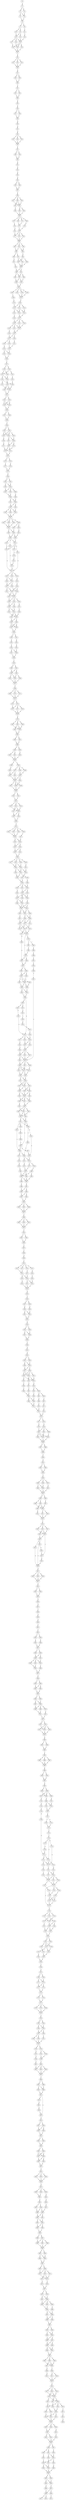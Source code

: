 strict digraph  {
	S0 -> S1 [ label = A ];
	S1 -> S2 [ label = G ];
	S1 -> S3 [ label = A ];
	S2 -> S4 [ label = C ];
	S2 -> S5 [ label = T ];
	S3 -> S5 [ label = T ];
	S4 -> S6 [ label = C ];
	S5 -> S6 [ label = C ];
	S6 -> S7 [ label = T ];
	S6 -> S8 [ label = C ];
	S7 -> S9 [ label = G ];
	S7 -> S10 [ label = A ];
	S8 -> S11 [ label = C ];
	S9 -> S12 [ label = A ];
	S9 -> S13 [ label = G ];
	S10 -> S12 [ label = A ];
	S11 -> S14 [ label = C ];
	S12 -> S15 [ label = A ];
	S12 -> S16 [ label = G ];
	S12 -> S17 [ label = C ];
	S13 -> S15 [ label = A ];
	S14 -> S15 [ label = A ];
	S15 -> S18 [ label = C ];
	S15 -> S19 [ label = A ];
	S15 -> S20 [ label = T ];
	S16 -> S18 [ label = C ];
	S17 -> S20 [ label = T ];
	S18 -> S21 [ label = G ];
	S19 -> S21 [ label = G ];
	S20 -> S21 [ label = G ];
	S21 -> S22 [ label = G ];
	S22 -> S23 [ label = T ];
	S22 -> S24 [ label = C ];
	S22 -> S25 [ label = A ];
	S23 -> S26 [ label = G ];
	S24 -> S26 [ label = G ];
	S25 -> S26 [ label = G ];
	S26 -> S27 [ label = A ];
	S27 -> S28 [ label = A ];
	S27 -> S29 [ label = G ];
	S28 -> S30 [ label = T ];
	S29 -> S30 [ label = T ];
	S30 -> S31 [ label = T ];
	S31 -> S32 [ label = C ];
	S31 -> S33 [ label = T ];
	S32 -> S34 [ label = T ];
	S33 -> S34 [ label = T ];
	S34 -> S35 [ label = G ];
	S35 -> S36 [ label = G ];
	S36 -> S37 [ label = C ];
	S36 -> S38 [ label = T ];
	S37 -> S39 [ label = T ];
	S38 -> S39 [ label = T ];
	S39 -> S40 [ label = G ];
	S40 -> S41 [ label = G ];
	S41 -> S42 [ label = G ];
	S42 -> S43 [ label = T ];
	S42 -> S44 [ label = C ];
	S42 -> S45 [ label = A ];
	S43 -> S46 [ label = C ];
	S44 -> S46 [ label = C ];
	S45 -> S46 [ label = C ];
	S46 -> S47 [ label = T ];
	S47 -> S48 [ label = G ];
	S47 -> S49 [ label = A ];
	S48 -> S50 [ label = G ];
	S49 -> S50 [ label = G ];
	S50 -> S51 [ label = A ];
	S51 -> S52 [ label = G ];
	S52 -> S53 [ label = A ];
	S53 -> S54 [ label = A ];
	S54 -> S55 [ label = G ];
	S54 -> S56 [ label = A ];
	S55 -> S57 [ label = A ];
	S56 -> S57 [ label = A ];
	S57 -> S58 [ label = T ];
	S58 -> S59 [ label = C ];
	S58 -> S60 [ label = G ];
	S58 -> S61 [ label = T ];
	S59 -> S62 [ label = C ];
	S60 -> S63 [ label = G ];
	S60 -> S62 [ label = C ];
	S61 -> S62 [ label = C ];
	S62 -> S64 [ label = A ];
	S62 -> S65 [ label = G ];
	S63 -> S66 [ label = T ];
	S64 -> S67 [ label = C ];
	S65 -> S67 [ label = C ];
	S66 -> S67 [ label = C ];
	S67 -> S68 [ label = T ];
	S67 -> S69 [ label = A ];
	S67 -> S70 [ label = C ];
	S67 -> S71 [ label = G ];
	S68 -> S72 [ label = C ];
	S69 -> S73 [ label = G ];
	S70 -> S74 [ label = T ];
	S71 -> S72 [ label = C ];
	S72 -> S75 [ label = C ];
	S73 -> S75 [ label = C ];
	S74 -> S76 [ label = G ];
	S75 -> S77 [ label = A ];
	S75 -> S78 [ label = G ];
	S75 -> S79 [ label = T ];
	S76 -> S77 [ label = A ];
	S77 -> S80 [ label = T ];
	S78 -> S80 [ label = T ];
	S79 -> S80 [ label = T ];
	S80 -> S81 [ label = C ];
	S80 -> S82 [ label = T ];
	S80 -> S83 [ label = G ];
	S81 -> S84 [ label = A ];
	S81 -> S85 [ label = T ];
	S82 -> S84 [ label = A ];
	S83 -> S85 [ label = T ];
	S84 -> S86 [ label = G ];
	S85 -> S87 [ label = C ];
	S85 -> S88 [ label = T ];
	S86 -> S89 [ label = T ];
	S86 -> S90 [ label = C ];
	S87 -> S90 [ label = C ];
	S87 -> S91 [ label = A ];
	S88 -> S92 [ label = G ];
	S89 -> S93 [ label = A ];
	S90 -> S93 [ label = A ];
	S91 -> S93 [ label = A ];
	S92 -> S94 [ label = G ];
	S93 -> S95 [ label = A ];
	S93 -> S96 [ label = G ];
	S94 -> S96 [ label = G ];
	S95 -> S97 [ label = A ];
	S95 -> S98 [ label = G ];
	S96 -> S97 [ label = A ];
	S96 -> S99 [ label = C ];
	S97 -> S100 [ label = G ];
	S97 -> S101 [ label = C ];
	S98 -> S101 [ label = C ];
	S99 -> S100 [ label = G ];
	S100 -> S102 [ label = A ];
	S101 -> S102 [ label = A ];
	S102 -> S103 [ label = T ];
	S102 -> S104 [ label = A ];
	S102 -> S105 [ label = G ];
	S102 -> S106 [ label = C ];
	S103 -> S107 [ label = G ];
	S104 -> S107 [ label = G ];
	S105 -> S107 [ label = G ];
	S106 -> S108 [ label = C ];
	S107 -> S109 [ label = G ];
	S108 -> S110 [ label = A ];
	S109 -> S111 [ label = C ];
	S109 -> S112 [ label = T ];
	S109 -> S113 [ label = A ];
	S110 -> S112 [ label = T ];
	S111 -> S114 [ label = G ];
	S111 -> S115 [ label = A ];
	S112 -> S116 [ label = C ];
	S112 -> S114 [ label = G ];
	S113 -> S115 [ label = A ];
	S114 -> S117 [ label = G ];
	S115 -> S117 [ label = G ];
	S116 -> S118 [ label = C ];
	S117 -> S119 [ label = C ];
	S117 -> S120 [ label = A ];
	S117 -> S121 [ label = T ];
	S118 -> S119 [ label = C ];
	S119 -> S122 [ label = C ];
	S119 -> S123 [ label = T ];
	S119 -> S124 [ label = A ];
	S120 -> S123 [ label = T ];
	S121 -> S123 [ label = T ];
	S122 -> S125 [ label = A ];
	S123 -> S125 [ label = A ];
	S124 -> S126 [ label = G ];
	S125 -> S127 [ label = C ];
	S125 -> S128 [ label = T ];
	S126 -> S127 [ label = C ];
	S127 -> S129 [ label = A ];
	S127 -> S130 [ label = C ];
	S128 -> S131 [ label = G ];
	S129 -> S132 [ label = T ];
	S130 -> S133 [ label = A ];
	S131 -> S132 [ label = T ];
	S132 -> S134 [ label = C ];
	S133 -> S135 [ label = G ];
	S133 -> S134 [ label = C ];
	S134 -> S136 [ label = C ];
	S135 -> S136 [ label = C ];
	S136 -> S137 [ label = T ];
	S137 -> S138 [ label = C ];
	S137 -> S139 [ label = G ];
	S138 -> S140 [ label = A ];
	S138 -> S141 [ label = C ];
	S139 -> S141 [ label = C ];
	S139 -> S142 [ label = G ];
	S140 -> S143 [ label = A ];
	S141 -> S144 [ label = G ];
	S141 -> S143 [ label = A ];
	S142 -> S145 [ label = C ];
	S143 -> S146 [ label = C ];
	S144 -> S147 [ label = G ];
	S144 -> S148 [ label = T ];
	S145 -> S148 [ label = T ];
	S146 -> S149 [ label = A ];
	S146 -> S150 [ label = G ];
	S147 -> S150 [ label = G ];
	S148 -> S150 [ label = G ];
	S149 -> S151 [ label = T ];
	S150 -> S151 [ label = T ];
	S151 -> S152 [ label = C ];
	S151 -> S153 [ label = G ];
	S152 -> S154 [ label = C ];
	S152 -> S155 [ label = G ];
	S153 -> S155 [ label = G ];
	S153 -> S154 [ label = C ];
	S154 -> S156 [ label = A ];
	S155 -> S156 [ label = A ];
	S156 -> S157 [ label = G ];
	S156 -> S158 [ label = T ];
	S157 -> S159 [ label = C ];
	S158 -> S159 [ label = C ];
	S159 -> S160 [ label = T ];
	S160 -> S161 [ label = C ];
	S160 -> S162 [ label = G ];
	S161 -> S163 [ label = T ];
	S161 -> S164 [ label = A ];
	S161 -> S165 [ label = C ];
	S162 -> S165 [ label = C ];
	S162 -> S164 [ label = A ];
	S163 -> S166 [ label = C ];
	S164 -> S167 [ label = G ];
	S164 -> S166 [ label = C ];
	S165 -> S168 [ label = A ];
	S166 -> S169 [ label = C ];
	S166 -> S170 [ label = A ];
	S167 -> S169 [ label = C ];
	S168 -> S171 [ label = G ];
	S169 -> S172 [ label = G ];
	S169 -> S173 [ label = A ];
	S170 -> S172 [ label = G ];
	S171 -> S172 [ label = G ];
	S172 -> S174 [ label = A ];
	S173 -> S174 [ label = A ];
	S174 -> S175 [ label = C ];
	S174 -> S176 [ label = T ];
	S175 -> S177 [ label = T ];
	S176 -> S178 [ label = G ];
	S177 -> S179 [ label = G ];
	S178 -> S179 [ label = G ];
	S179 -> S180 [ label = G ];
	S180 -> S181 [ label = A ];
	S180 -> S182 [ label = G ];
	S181 -> S183 [ label = A ];
	S182 -> S184 [ label = C ];
	S182 -> S183 [ label = A ];
	S183 -> S185 [ label = C ];
	S183 -> S186 [ label = G ];
	S183 -> S187 [ label = A ];
	S184 -> S187 [ label = A ];
	S185 -> S188 [ label = G ];
	S186 -> S189 [ label = A ];
	S187 -> S188 [ label = G ];
	S188 -> S190 [ label = G ];
	S188 -> S191 [ label = A ];
	S189 -> S190 [ label = G ];
	S190 -> S192 [ label = C ];
	S190 -> S193 [ label = A ];
	S191 -> S192 [ label = C ];
	S192 -> S194 [ label = G ];
	S192 -> S195 [ label = C ];
	S192 -> S196 [ label = A ];
	S193 -> S195 [ label = C ];
	S194 -> S197 [ label = A ];
	S195 -> S197 [ label = A ];
	S196 -> S197 [ label = A ];
	S197 -> S198 [ label = C ];
	S197 -> S199 [ label = G ];
	S197 -> S200 [ label = T ];
	S197 -> S201 [ label = A ];
	S198 -> S202 [ label = G ];
	S199 -> S203 [ label = C ];
	S199 -> S204 [ label = T ];
	S200 -> S202 [ label = G ];
	S201 -> S202 [ label = G ];
	S202 -> S205 [ label = T ];
	S202 -> S206 [ label = C ];
	S203 -> S207 [ label = A ];
	S204 -> S206 [ label = C ];
	S205 -> S208 [ label = C ];
	S206 -> S208 [ label = C ];
	S206 -> S209 [ label = G ];
	S207 -> S209 [ label = G ];
	S208 -> S210 [ label = G ];
	S208 -> S211 [ label = C ];
	S208 -> S212 [ label = A ];
	S209 -> S211 [ label = C ];
	S210 -> S213 [ label = C ];
	S211 -> S214 [ label = T ];
	S211 -> S215 [ label = G ];
	S211 -> S216 [ label = A ];
	S212 -> S216 [ label = A ];
	S213 -> S217 [ label = G ];
	S214 -> S218 [ label = C ];
	S215 -> S217 [ label = G ];
	S216 -> S217 [ label = G ];
	S217 -> S219 [ label = A ];
	S217 -> S220 [ label = G ];
	S217 -> S221 [ label = T ];
	S218 -> S222 [ label = C ];
	S219 -> S223 [ label = G ];
	S220 -> S224 [ label = T ];
	S221 -> S224 [ label = T ];
	S221 -> S225 [ label = C ];
	S222 -> S213 [ label = C ];
	S223 -> S226 [ label = C ];
	S224 -> S227 [ label = G ];
	S224 -> S228 [ label = T ];
	S225 -> S227 [ label = G ];
	S226 -> S229 [ label = G ];
	S226 -> S230 [ label = A ];
	S227 -> S229 [ label = G ];
	S227 -> S231 [ label = T ];
	S228 -> S230 [ label = A ];
	S229 -> S232 [ label = T ];
	S229 -> S233 [ label = C ];
	S230 -> S232 [ label = T ];
	S231 -> S232 [ label = T ];
	S232 -> S234 [ label = G ];
	S232 -> S235 [ label = T ];
	S232 -> S236 [ label = C ];
	S233 -> S236 [ label = C ];
	S234 -> S237 [ label = A ];
	S235 -> S238 [ label = G ];
	S235 -> S239 [ label = C ];
	S236 -> S239 [ label = C ];
	S237 -> S240 [ label = C ];
	S238 -> S241 [ label = A ];
	S239 -> S242 [ label = G ];
	S239 -> S241 [ label = A ];
	S240 -> S243 [ label = G ];
	S241 -> S244 [ label = A ];
	S241 -> S243 [ label = G ];
	S242 -> S243 [ label = G ];
	S243 -> S245 [ label = C ];
	S243 -> S246 [ label = T ];
	S244 -> S245 [ label = C ];
	S245 -> S247 [ label = T ];
	S245 -> S248 [ label = A ];
	S246 -> S248 [ label = A ];
	S246 -> S247 [ label = T ];
	S247 -> S249 [ label = C ];
	S248 -> S249 [ label = C ];
	S249 -> S250 [ label = C ];
	S249 -> S251 [ label = G ];
	S250 -> S252 [ label = C ];
	S251 -> S253 [ label = G ];
	S252 -> S254 [ label = C ];
	S253 -> S255 [ label = G ];
	S254 -> S256 [ label = T ];
	S254 -> S257 [ label = A ];
	S255 -> S256 [ label = T ];
	S256 -> S258 [ label = T ];
	S257 -> S258 [ label = T ];
	S258 -> S259 [ label = C ];
	S259 -> S260 [ label = A ];
	S259 -> S261 [ label = C ];
	S260 -> S262 [ label = G ];
	S261 -> S263 [ label = A ];
	S261 -> S262 [ label = G ];
	S262 -> S264 [ label = C ];
	S262 -> S265 [ label = T ];
	S263 -> S264 [ label = C ];
	S263 -> S266 [ label = A ];
	S264 -> S267 [ label = C ];
	S265 -> S267 [ label = C ];
	S266 -> S267 [ label = C ];
	S267 -> S268 [ label = T ];
	S268 -> S269 [ label = G ];
	S268 -> S270 [ label = T ];
	S268 -> S271 [ label = A ];
	S269 -> S272 [ label = G ];
	S270 -> S272 [ label = G ];
	S271 -> S272 [ label = G ];
	S272 -> S273 [ label = G ];
	S272 -> S274 [ label = A ];
	S273 -> S275 [ label = C ];
	S273 -> S276 [ label = G ];
	S273 -> S277 [ label = T ];
	S274 -> S275 [ label = C ];
	S275 -> S278 [ label = G ];
	S276 -> S278 [ label = G ];
	S277 -> S278 [ label = G ];
	S278 -> S279 [ label = G ];
	S279 -> S280 [ label = A ];
	S279 -> S281 [ label = G ];
	S279 -> S282 [ label = T ];
	S280 -> S283 [ label = G ];
	S281 -> S283 [ label = G ];
	S281 -> S284 [ label = C ];
	S282 -> S283 [ label = G ];
	S283 -> S285 [ label = A ];
	S284 -> S285 [ label = A ];
	S285 -> S286 [ label = G ];
	S285 -> S287 [ label = A ];
	S286 -> S288 [ label = G ];
	S287 -> S288 [ label = G ];
	S288 -> S289 [ label = A ];
	S288 -> S290 [ label = G ];
	S289 -> S291 [ label = A ];
	S289 -> S292 [ label = C ];
	S290 -> S293 [ label = G ];
	S291 -> S294 [ label = A ];
	S292 -> S294 [ label = A ];
	S293 -> S294 [ label = A ];
	S294 -> S295 [ label = C ];
	S294 -> S296 [ label = A ];
	S295 -> S297 [ label = C ];
	S295 -> S298 [ label = T ];
	S295 -> S299 [ label = A ];
	S296 -> S300 [ label = G ];
	S297 -> S301 [ label = C ];
	S297 -> S302 [ label = A ];
	S298 -> S303 [ label = G ];
	S299 -> S303 [ label = G ];
	S300 -> S302 [ label = A ];
	S301 -> S304 [ label = A ];
	S302 -> S304 [ label = A ];
	S303 -> S304 [ label = A ];
	S303 -> S305 [ label = C ];
	S304 -> S306 [ label = G ];
	S304 -> S307 [ label = T ];
	S304 -> S308 [ label = C ];
	S305 -> S308 [ label = C ];
	S306 -> S309 [ label = T ];
	S307 -> S309 [ label = T ];
	S308 -> S309 [ label = T ];
	S309 -> S310 [ label = T ];
	S309 -> S311 [ label = A ];
	S310 -> S312 [ label = C ];
	S311 -> S312 [ label = C ];
	S312 -> S313 [ label = T ];
	S312 -> S314 [ label = G ];
	S312 -> S315 [ label = A ];
	S313 -> S316 [ label = C ];
	S314 -> S316 [ label = C ];
	S315 -> S316 [ label = C ];
	S315 -> S317 [ label = G ];
	S316 -> S318 [ label = G ];
	S316 -> S319 [ label = C ];
	S317 -> S319 [ label = C ];
	S318 -> S320 [ label = C ];
	S319 -> S320 [ label = C ];
	S320 -> S321 [ label = T ];
	S321 -> S322 [ label = T ];
	S321 -> S323 [ label = C ];
	S321 -> S324 [ label = A ];
	S321 -> S325 [ label = G ];
	S322 -> S326 [ label = C ];
	S323 -> S326 [ label = C ];
	S324 -> S327 [ label = T ];
	S325 -> S326 [ label = C ];
	S326 -> S328 [ label = A ];
	S326 -> S329 [ label = G ];
	S327 -> S328 [ label = A ];
	S328 -> S330 [ label = G ];
	S328 -> S331 [ label = C ];
	S329 -> S331 [ label = C ];
	S330 -> S332 [ label = G ];
	S330 -> S333 [ label = C ];
	S331 -> S333 [ label = C ];
	S332 -> S334 [ label = T ];
	S333 -> S334 [ label = T ];
	S334 -> S335 [ label = C ];
	S334 -> S336 [ label = G ];
	S334 -> S337 [ label = A ];
	S334 -> S338 [ label = T ];
	S335 -> S339 [ label = C ];
	S335 -> S340 [ label = A ];
	S336 -> S341 [ label = G ];
	S337 -> S340 [ label = A ];
	S338 -> S339 [ label = C ];
	S339 -> S342 [ label = G ];
	S339 -> S343 [ label = A ];
	S340 -> S342 [ label = G ];
	S340 -> S344 [ label = C ];
	S341 -> S343 [ label = A ];
	S342 -> S345 [ label = C ];
	S342 -> S346 [ label = A ];
	S343 -> S347 [ label = G ];
	S344 -> S346 [ label = A ];
	S345 -> S348 [ label = A ];
	S346 -> S349 [ label = G ];
	S347 -> S349 [ label = G ];
	S348 -> S350 [ label = A ];
	S349 -> S350 [ label = A ];
	S349 -> S351 [ label = G ];
	S349 -> S352 [ label = C ];
	S350 -> S353 [ label = G ];
	S350 -> S354 [ label = C ];
	S351 -> S354 [ label = C ];
	S352 -> S355 [ label = A ];
	S353 -> S356 [ label = G ];
	S353 -> S357 [ label = C ];
	S354 -> S356 [ label = G ];
	S354 -> S358 [ label = A ];
	S355 -> S357 [ label = C ];
	S356 -> S359 [ label = A ];
	S357 -> S360 [ label = C ];
	S357 -> S361 [ label = G ];
	S358 -> S361 [ label = G ];
	S359 -> S362 [ label = C ];
	S359 -> S363 [ label = G ];
	S360 -> S362 [ label = C ];
	S361 -> S362 [ label = C ];
	S361 -> S363 [ label = G ];
	S362 -> S364 [ label = G ];
	S362 -> S365 [ label = A ];
	S363 -> S365 [ label = A ];
	S363 -> S366 [ label = C ];
	S364 -> S367 [ label = G ];
	S365 -> S368 [ label = C ];
	S365 -> S369 [ label = T ];
	S366 -> S368 [ label = C ];
	S367 -> S370 [ label = G ];
	S368 -> S371 [ label = C ];
	S368 -> S372 [ label = A ];
	S369 -> S371 [ label = C ];
	S369 -> S370 [ label = G ];
	S370 -> S373 [ label = C ];
	S370 -> S374 [ label = G ];
	S371 -> S374 [ label = G ];
	S371 -> S375 [ label = T ];
	S372 -> S373 [ label = C ];
	S373 -> S376 [ label = C ];
	S373 -> S377 [ label = T ];
	S374 -> S376 [ label = C ];
	S375 -> S376 [ label = C ];
	S376 -> S378 [ label = C ];
	S376 -> S379 [ label = C ];
	S377 -> S380 [ label = G ];
	S378 -> S381 [ label = C ];
	S378 -> S382 [ label = T ];
	S379 -> S383 [ label = A ];
	S379 -> S384 [ label = G ];
	S380 -> S384 [ label = G ];
	S381 -> S385 [ label = T ];
	S382 -> S386 [ label = C ];
	S383 -> S387 [ label = G ];
	S384 -> S387 [ label = G ];
	S385 -> S379 [ label = C ];
	S386 -> S388 [ label = C ];
	S387 -> S389 [ label = C ];
	S387 -> S390 [ label = A ];
	S388 -> S391 [ label = C ];
	S389 -> S392 [ label = A ];
	S389 -> S393 [ label = G ];
	S390 -> S392 [ label = A ];
	S391 -> S394 [ label = C ];
	S392 -> S395 [ label = C ];
	S392 -> S396 [ label = A ];
	S392 -> S397 [ label = G ];
	S393 -> S396 [ label = A ];
	S394 -> S398 [ label = T ];
	S395 -> S399 [ label = G ];
	S396 -> S400 [ label = C ];
	S396 -> S399 [ label = G ];
	S397 -> S400 [ label = C ];
	S398 -> S401 [ label = C ];
	S399 -> S402 [ label = C ];
	S400 -> S402 [ label = C ];
	S400 -> S403 [ label = G ];
	S401 -> S404 [ label = C ];
	S402 -> S405 [ label = T ];
	S403 -> S405 [ label = T ];
	S404 -> S406 [ label = C ];
	S404 -> S407 [ label = T ];
	S404 -> S408 [ label = A ];
	S405 -> S409 [ label = G ];
	S405 -> S410 [ label = G ];
	S406 -> S411 [ label = C ];
	S406 -> S412 [ label = G ];
	S406 -> S413 [ label = A ];
	S407 -> S412 [ label = G ];
	S408 -> S411 [ label = C ];
	S409 -> S414 [ label = G ];
	S409 -> S415 [ label = G ];
	S410 -> S416 [ label = C ];
	S410 -> S417 [ label = G ];
	S410 -> S418 [ label = A ];
	S411 -> S419 [ label = T ];
	S412 -> S420 [ label = C ];
	S412 -> S419 [ label = T ];
	S413 -> S420 [ label = C ];
	S414 -> S421 [ label = A ];
	S415 -> S422 [ label = G ];
	S416 -> S423 [ label = G ];
	S417 -> S424 [ label = A ];
	S418 -> S425 [ label = C ];
	S418 -> S423 [ label = G ];
	S419 -> S426 [ label = G ];
	S420 -> S427 [ label = C ];
	S420 -> S426 [ label = G ];
	S421 -> S410 [ label = G ];
	S422 -> S428 [ label = T ];
	S423 -> S429 [ label = C ];
	S424 -> S430 [ label = A ];
	S425 -> S429 [ label = C ];
	S426 -> S431 [ label = G ];
	S426 -> S432 [ label = T ];
	S426 -> S433 [ label = A ];
	S427 -> S433 [ label = A ];
	S428 -> S434 [ label = G ];
	S429 -> S435 [ label = T ];
	S429 -> S436 [ label = A ];
	S429 -> S437 [ label = G ];
	S430 -> S436 [ label = A ];
	S431 -> S438 [ label = G ];
	S432 -> S439 [ label = T ];
	S432 -> S440 [ label = C ];
	S433 -> S440 [ label = C ];
	S433 -> S438 [ label = G ];
	S434 -> S441 [ label = C ];
	S435 -> S404 [ label = C ];
	S436 -> S442 [ label = G ];
	S436 -> S404 [ label = C ];
	S437 -> S404 [ label = C ];
	S438 -> S443 [ label = G ];
	S438 -> S444 [ label = C ];
	S439 -> S444 [ label = C ];
	S440 -> S444 [ label = C ];
	S440 -> S445 [ label = A ];
	S441 -> S446 [ label = C ];
	S442 -> S406 [ label = C ];
	S443 -> S447 [ label = G ];
	S444 -> S447 [ label = G ];
	S444 -> S448 [ label = C ];
	S444 -> S449 [ label = A ];
	S445 -> S448 [ label = C ];
	S446 -> S418 [ label = A ];
	S447 -> S450 [ label = C ];
	S448 -> S450 [ label = C ];
	S449 -> S451 [ label = G ];
	S450 -> S452 [ label = C ];
	S450 -> S453 [ label = G ];
	S450 -> S454 [ label = T ];
	S451 -> S452 [ label = C ];
	S452 -> S455 [ label = G ];
	S452 -> S456 [ label = A ];
	S453 -> S455 [ label = G ];
	S454 -> S455 [ label = G ];
	S455 -> S457 [ label = A ];
	S455 -> S458 [ label = G ];
	S456 -> S458 [ label = G ];
	S457 -> S459 [ label = C ];
	S457 -> S460 [ label = T ];
	S457 -> S461 [ label = G ];
	S458 -> S462 [ label = C ];
	S458 -> S460 [ label = T ];
	S459 -> S463 [ label = G ];
	S460 -> S464 [ label = T ];
	S460 -> S465 [ label = A ];
	S461 -> S466 [ label = C ];
	S462 -> S466 [ label = C ];
	S462 -> S467 [ label = G ];
	S463 -> S468 [ label = C ];
	S464 -> S469 [ label = C ];
	S465 -> S470 [ label = G ];
	S466 -> S471 [ label = A ];
	S466 -> S469 [ label = C ];
	S467 -> S470 [ label = G ];
	S468 -> S462 [ label = C ];
	S469 -> S472 [ label = G ];
	S469 -> S473 [ label = C ];
	S470 -> S473 [ label = C ];
	S471 -> S474 [ label = T ];
	S472 -> S475 [ label = A ];
	S473 -> S476 [ label = T ];
	S473 -> S477 [ label = C ];
	S474 -> S478 [ label = G ];
	S475 -> S479 [ label = T ];
	S476 -> S480 [ label = C ];
	S477 -> S479 [ label = T ];
	S478 -> S481 [ label = G ];
	S479 -> S482 [ label = G ];
	S479 -> S483 [ label = C ];
	S480 -> S483 [ label = C ];
	S480 -> S484 [ label = T ];
	S481 -> S483 [ label = C ];
	S482 -> S485 [ label = G ];
	S483 -> S485 [ label = G ];
	S483 -> S486 [ label = T ];
	S484 -> S485 [ label = G ];
	S485 -> S487 [ label = G ];
	S486 -> S488 [ label = C ];
	S487 -> S489 [ label = C ];
	S487 -> S490 [ label = A ];
	S488 -> S489 [ label = C ];
	S489 -> S491 [ label = C ];
	S490 -> S492 [ label = A ];
	S490 -> S491 [ label = C ];
	S491 -> S493 [ label = T ];
	S492 -> S493 [ label = T ];
	S493 -> S494 [ label = G ];
	S493 -> S495 [ label = C ];
	S493 -> S496 [ label = T ];
	S494 -> S497 [ label = C ];
	S495 -> S497 [ label = C ];
	S496 -> S497 [ label = C ];
	S497 -> S498 [ label = C ];
	S498 -> S499 [ label = C ];
	S498 -> S500 [ label = T ];
	S498 -> S501 [ label = G ];
	S499 -> S502 [ label = T ];
	S500 -> S502 [ label = T ];
	S501 -> S502 [ label = T ];
	S502 -> S503 [ label = T ];
	S503 -> S504 [ label = T ];
	S503 -> S505 [ label = C ];
	S504 -> S506 [ label = T ];
	S505 -> S506 [ label = T ];
	S506 -> S507 [ label = C ];
	S507 -> S508 [ label = C ];
	S508 -> S509 [ label = A ];
	S509 -> S510 [ label = C ];
	S510 -> S511 [ label = C ];
	S510 -> S512 [ label = G ];
	S510 -> S513 [ label = A ];
	S510 -> S514 [ label = T ];
	S511 -> S515 [ label = C ];
	S512 -> S516 [ label = G ];
	S513 -> S515 [ label = C ];
	S514 -> S517 [ label = T ];
	S515 -> S518 [ label = G ];
	S515 -> S519 [ label = A ];
	S516 -> S520 [ label = C ];
	S517 -> S518 [ label = G ];
	S518 -> S521 [ label = C ];
	S518 -> S522 [ label = G ];
	S519 -> S523 [ label = A ];
	S520 -> S522 [ label = G ];
	S521 -> S524 [ label = G ];
	S522 -> S524 [ label = G ];
	S523 -> S524 [ label = G ];
	S524 -> S525 [ label = A ];
	S525 -> S526 [ label = C ];
	S526 -> S527 [ label = C ];
	S526 -> S528 [ label = A ];
	S527 -> S529 [ label = A ];
	S528 -> S530 [ label = G ];
	S529 -> S531 [ label = G ];
	S529 -> S532 [ label = A ];
	S530 -> S532 [ label = A ];
	S531 -> S533 [ label = G ];
	S532 -> S533 [ label = G ];
	S533 -> S534 [ label = A ];
	S534 -> S535 [ label = C ];
	S534 -> S536 [ label = T ];
	S535 -> S537 [ label = A ];
	S535 -> S538 [ label = C ];
	S536 -> S538 [ label = C ];
	S537 -> S539 [ label = A ];
	S538 -> S539 [ label = A ];
	S539 -> S540 [ label = C ];
	S540 -> S541 [ label = G ];
	S541 -> S542 [ label = A ];
	S542 -> S543 [ label = C ];
	S542 -> S544 [ label = T ];
	S543 -> S545 [ label = C ];
	S543 -> S546 [ label = A ];
	S544 -> S545 [ label = C ];
	S545 -> S547 [ label = G ];
	S545 -> S548 [ label = T ];
	S546 -> S547 [ label = G ];
	S547 -> S549 [ label = G ];
	S547 -> S550 [ label = C ];
	S548 -> S549 [ label = G ];
	S548 -> S551 [ label = T ];
	S548 -> S550 [ label = C ];
	S549 -> S552 [ label = A ];
	S549 -> S553 [ label = G ];
	S550 -> S554 [ label = C ];
	S550 -> S552 [ label = A ];
	S551 -> S552 [ label = A ];
	S552 -> S555 [ label = A ];
	S553 -> S556 [ label = C ];
	S554 -> S557 [ label = G ];
	S555 -> S558 [ label = A ];
	S555 -> S559 [ label = G ];
	S556 -> S560 [ label = C ];
	S557 -> S561 [ label = T ];
	S558 -> S562 [ label = A ];
	S558 -> S563 [ label = T ];
	S559 -> S564 [ label = C ];
	S560 -> S565 [ label = G ];
	S561 -> S565 [ label = G ];
	S562 -> S566 [ label = A ];
	S563 -> S567 [ label = C ];
	S564 -> S568 [ label = T ];
	S565 -> S568 [ label = T ];
	S565 -> S569 [ label = G ];
	S566 -> S570 [ label = C ];
	S567 -> S571 [ label = A ];
	S568 -> S572 [ label = G ];
	S569 -> S572 [ label = G ];
	S570 -> S573 [ label = G ];
	S571 -> S574 [ label = A ];
	S572 -> S573 [ label = G ];
	S573 -> S575 [ label = A ];
	S574 -> S575 [ label = A ];
	S575 -> S576 [ label = C ];
	S575 -> S577 [ label = T ];
	S576 -> S578 [ label = A ];
	S577 -> S579 [ label = G ];
	S578 -> S580 [ label = C ];
	S578 -> S581 [ label = T ];
	S578 -> S582 [ label = A ];
	S579 -> S581 [ label = T ];
	S580 -> S583 [ label = C ];
	S581 -> S583 [ label = C ];
	S581 -> S584 [ label = A ];
	S581 -> S585 [ label = G ];
	S582 -> S585 [ label = G ];
	S583 -> S586 [ label = A ];
	S584 -> S586 [ label = A ];
	S585 -> S586 [ label = A ];
	S586 -> S587 [ label = G ];
	S586 -> S588 [ label = A ];
	S587 -> S589 [ label = C ];
	S588 -> S589 [ label = C ];
	S589 -> S590 [ label = T ];
	S590 -> S591 [ label = G ];
	S591 -> S592 [ label = C ];
	S591 -> S593 [ label = T ];
	S592 -> S594 [ label = G ];
	S593 -> S594 [ label = G ];
	S594 -> S595 [ label = C ];
	S595 -> S596 [ label = C ];
	S595 -> S597 [ label = G ];
	S595 -> S598 [ label = A ];
	S596 -> S599 [ label = A ];
	S596 -> S600 [ label = C ];
	S597 -> S601 [ label = G ];
	S598 -> S599 [ label = A ];
	S599 -> S602 [ label = A ];
	S600 -> S602 [ label = A ];
	S601 -> S602 [ label = A ];
	S602 -> S603 [ label = G ];
	S602 -> S604 [ label = C ];
	S603 -> S605 [ label = C ];
	S603 -> S606 [ label = A ];
	S604 -> S607 [ label = T ];
	S605 -> S608 [ label = A ];
	S605 -> S609 [ label = T ];
	S606 -> S608 [ label = A ];
	S607 -> S608 [ label = A ];
	S608 -> S610 [ label = C ];
	S608 -> S611 [ label = T ];
	S609 -> S612 [ label = G ];
	S610 -> S613 [ label = C ];
	S611 -> S613 [ label = C ];
	S612 -> S613 [ label = C ];
	S613 -> S614 [ label = T ];
	S614 -> S615 [ label = C ];
	S614 -> S616 [ label = T ];
	S614 -> S617 [ label = G ];
	S615 -> S618 [ label = T ];
	S615 -> S619 [ label = A ];
	S616 -> S618 [ label = T ];
	S617 -> S618 [ label = T ];
	S618 -> S620 [ label = C ];
	S618 -> S621 [ label = C ];
	S619 -> S620 [ label = C ];
	S620 -> S622 [ label = C ];
	S620 -> S623 [ label = T ];
	S621 -> S624 [ label = A ];
	S622 -> S625 [ label = G ];
	S622 -> S626 [ label = G ];
	S623 -> S626 [ label = G ];
	S624 -> S626 [ label = G ];
	S625 -> S621 [ label = C ];
	S626 -> S627 [ label = G ];
	S627 -> S628 [ label = T ];
	S627 -> S629 [ label = C ];
	S627 -> S630 [ label = A ];
	S628 -> S631 [ label = G ];
	S629 -> S631 [ label = G ];
	S630 -> S631 [ label = G ];
	S631 -> S632 [ label = G ];
	S632 -> S633 [ label = C ];
	S632 -> S634 [ label = T ];
	S633 -> S635 [ label = T ];
	S634 -> S635 [ label = T ];
	S635 -> S636 [ label = G ];
	S636 -> S637 [ label = G ];
	S637 -> S638 [ label = T ];
	S638 -> S639 [ label = G ];
	S639 -> S640 [ label = G ];
	S640 -> S641 [ label = T ];
	S641 -> S642 [ label = T ];
	S642 -> S643 [ label = C ];
	S642 -> S644 [ label = T ];
	S643 -> S645 [ label = A ];
	S644 -> S646 [ label = G ];
	S645 -> S647 [ label = G ];
	S646 -> S647 [ label = G ];
	S647 -> S648 [ label = C ];
	S647 -> S649 [ label = T ];
	S648 -> S650 [ label = A ];
	S649 -> S651 [ label = T ];
	S649 -> S650 [ label = A ];
	S650 -> S652 [ label = G ];
	S650 -> S653 [ label = C ];
	S650 -> S654 [ label = A ];
	S651 -> S653 [ label = C ];
	S652 -> S655 [ label = C ];
	S653 -> S656 [ label = T ];
	S654 -> S655 [ label = C ];
	S655 -> S657 [ label = T ];
	S656 -> S657 [ label = T ];
	S657 -> S658 [ label = G ];
	S658 -> S659 [ label = T ];
	S658 -> S660 [ label = C ];
	S659 -> S661 [ label = G ];
	S660 -> S661 [ label = G ];
	S660 -> S662 [ label = A ];
	S661 -> S663 [ label = G ];
	S662 -> S663 [ label = G ];
	S663 -> S664 [ label = T ];
	S663 -> S665 [ label = C ];
	S664 -> S666 [ label = C ];
	S665 -> S667 [ label = G ];
	S665 -> S666 [ label = C ];
	S666 -> S668 [ label = A ];
	S666 -> S669 [ label = C ];
	S666 -> S670 [ label = G ];
	S667 -> S668 [ label = A ];
	S668 -> S671 [ label = C ];
	S669 -> S671 [ label = C ];
	S670 -> S672 [ label = G ];
	S671 -> S673 [ label = T ];
	S672 -> S673 [ label = T ];
	S673 -> S674 [ label = C ];
	S673 -> S675 [ label = G ];
	S674 -> S676 [ label = C ];
	S674 -> S677 [ label = T ];
	S674 -> S678 [ label = G ];
	S675 -> S678 [ label = G ];
	S676 -> S679 [ label = A ];
	S677 -> S679 [ label = A ];
	S678 -> S679 [ label = A ];
	S679 -> S680 [ label = A ];
	S680 -> S681 [ label = C ];
	S680 -> S682 [ label = T ];
	S681 -> S683 [ label = C ];
	S682 -> S683 [ label = C ];
	S683 -> S684 [ label = T ];
	S684 -> S685 [ label = G ];
	S684 -> S686 [ label = C ];
	S684 -> S687 [ label = T ];
	S685 -> S688 [ label = A ];
	S686 -> S688 [ label = A ];
	S687 -> S688 [ label = A ];
	S688 -> S689 [ label = A ];
	S689 -> S690 [ label = C ];
	S689 -> S691 [ label = T ];
	S690 -> S692 [ label = G ];
	S691 -> S692 [ label = G ];
	S692 -> S693 [ label = G ];
	S693 -> S694 [ label = C ];
	S693 -> S695 [ label = G ];
	S694 -> S696 [ label = A ];
	S694 -> S697 [ label = A ];
	S694 -> S698 [ label = C ];
	S695 -> S696 [ label = A ];
	S696 -> S699 [ label = G ];
	S697 -> S700 [ label = G ];
	S698 -> S701 [ label = A ];
	S699 -> S702 [ label = A ];
	S699 -> S703 [ label = G ];
	S700 -> S704 [ label = G ];
	S701 -> S703 [ label = G ];
	S702 -> S705 [ label = T ];
	S703 -> S705 [ label = T ];
	S704 -> S706 [ label = A ];
	S705 -> S707 [ label = A ];
	S706 -> S708 [ label = G ];
	S707 -> S709 [ label = C ];
	S707 -> S710 [ label = T ];
	S708 -> S711 [ label = G ];
	S709 -> S712 [ label = T ];
	S710 -> S712 [ label = T ];
	S711 -> S713 [ label = A ];
	S711 -> S714 [ label = C ];
	S712 -> S715 [ label = T ];
	S713 -> S716 [ label = G ];
	S713 -> S717 [ label = A ];
	S714 -> S718 [ label = C ];
	S714 -> S717 [ label = A ];
	S715 -> S719 [ label = C ];
	S716 -> S720 [ label = T ];
	S717 -> S721 [ label = C ];
	S718 -> S722 [ label = G ];
	S719 -> S723 [ label = C ];
	S719 -> S724 [ label = G ];
	S719 -> S714 [ label = C ];
	S720 -> S725 [ label = C ];
	S721 -> S726 [ label = A ];
	S721 -> S727 [ label = T ];
	S722 -> S726 [ label = A ];
	S723 -> S728 [ label = A ];
	S724 -> S717 [ label = A ];
	S725 -> S729 [ label = C ];
	S726 -> S730 [ label = G ];
	S726 -> S729 [ label = C ];
	S726 -> S731 [ label = T ];
	S727 -> S729 [ label = C ];
	S728 -> S711 [ label = G ];
	S729 -> S732 [ label = T ];
	S729 -> S733 [ label = C ];
	S730 -> S733 [ label = C ];
	S731 -> S733 [ label = C ];
	S732 -> S734 [ label = C ];
	S733 -> S735 [ label = G ];
	S733 -> S736 [ label = A ];
	S733 -> S737 [ label = C ];
	S734 -> S738 [ label = C ];
	S735 -> S738 [ label = C ];
	S736 -> S739 [ label = T ];
	S737 -> S740 [ label = C ];
	S738 -> S741 [ label = T ];
	S738 -> S742 [ label = G ];
	S739 -> S742 [ label = G ];
	S739 -> S741 [ label = T ];
	S740 -> S743 [ label = C ];
	S740 -> S744 [ label = T ];
	S740 -> S745 [ label = A ];
	S741 -> S737 [ label = C ];
	S742 -> S737 [ label = C ];
	S743 -> S746 [ label = A ];
	S743 -> S747 [ label = T ];
	S744 -> S748 [ label = C ];
	S745 -> S748 [ label = C ];
	S746 -> S749 [ label = A ];
	S746 -> S750 [ label = G ];
	S747 -> S751 [ label = C ];
	S748 -> S750 [ label = G ];
	S749 -> S752 [ label = G ];
	S750 -> S753 [ label = C ];
	S750 -> S752 [ label = G ];
	S751 -> S753 [ label = C ];
	S752 -> S754 [ label = C ];
	S753 -> S754 [ label = C ];
	S754 -> S755 [ label = A ];
	S754 -> S756 [ label = G ];
	S755 -> S757 [ label = C ];
	S755 -> S758 [ label = G ];
	S755 -> S759 [ label = T ];
	S756 -> S757 [ label = C ];
	S757 -> S760 [ label = C ];
	S757 -> S761 [ label = G ];
	S758 -> S762 [ label = A ];
	S759 -> S760 [ label = C ];
	S760 -> S763 [ label = G ];
	S761 -> S764 [ label = A ];
	S762 -> S763 [ label = G ];
	S763 -> S765 [ label = G ];
	S764 -> S765 [ label = G ];
	S765 -> S766 [ label = C ];
	S766 -> S767 [ label = A ];
	S767 -> S768 [ label = C ];
	S767 -> S769 [ label = G ];
	S768 -> S770 [ label = C ];
	S768 -> S771 [ label = G ];
	S769 -> S770 [ label = C ];
	S770 -> S772 [ label = A ];
	S770 -> S773 [ label = C ];
	S771 -> S772 [ label = A ];
	S772 -> S774 [ label = G ];
	S773 -> S774 [ label = G ];
	S774 -> S775 [ label = A ];
	S774 -> S776 [ label = C ];
	S775 -> S777 [ label = G ];
	S776 -> S777 [ label = G ];
	S777 -> S778 [ label = G ];
	S777 -> S779 [ label = A ];
	S777 -> S780 [ label = T ];
	S778 -> S781 [ label = A ];
	S779 -> S781 [ label = A ];
	S780 -> S781 [ label = A ];
	S781 -> S782 [ label = A ];
	S782 -> S783 [ label = G ];
	S782 -> S784 [ label = A ];
	S783 -> S785 [ label = C ];
	S783 -> S786 [ label = A ];
	S784 -> S785 [ label = C ];
	S785 -> S787 [ label = A ];
	S785 -> S788 [ label = C ];
	S786 -> S787 [ label = A ];
	S787 -> S789 [ label = G ];
	S787 -> S790 [ label = A ];
	S788 -> S791 [ label = C ];
	S789 -> S792 [ label = G ];
	S790 -> S792 [ label = G ];
	S791 -> S792 [ label = G ];
	S792 -> S793 [ label = G ];
	S792 -> S794 [ label = A ];
	S793 -> S795 [ label = A ];
	S793 -> S796 [ label = C ];
	S794 -> S797 [ label = G ];
	S795 -> S798 [ label = A ];
	S796 -> S798 [ label = A ];
	S797 -> S799 [ label = G ];
	S798 -> S800 [ label = T ];
	S799 -> S801 [ label = C ];
	S800 -> S802 [ label = C ];
	S800 -> S803 [ label = T ];
	S800 -> S804 [ label = G ];
	S801 -> S802 [ label = C ];
	S802 -> S805 [ label = T ];
	S803 -> S805 [ label = T ];
	S804 -> S805 [ label = T ];
	S805 -> S806 [ label = T ];
	S806 -> S807 [ label = C ];
	S806 -> S808 [ label = T ];
	S807 -> S809 [ label = T ];
	S807 -> S810 [ label = C ];
	S808 -> S809 [ label = T ];
	S809 -> S811 [ label = G ];
	S810 -> S811 [ label = G ];
	S811 -> S812 [ label = G ];
	S811 -> S813 [ label = G ];
	S812 -> S814 [ label = A ];
	S813 -> S815 [ label = A ];
	S814 -> S816 [ label = A ];
	S815 -> S817 [ label = G ];
	S815 -> S818 [ label = C ];
	S816 -> S813 [ label = G ];
	S817 -> S819 [ label = C ];
	S818 -> S820 [ label = G ];
	S818 -> S819 [ label = C ];
	S819 -> S821 [ label = T ];
	S820 -> S821 [ label = T ];
	S821 -> S822 [ label = G ];
	S821 -> S823 [ label = C ];
	S822 -> S824 [ label = G ];
	S823 -> S824 [ label = G ];
	S824 -> S825 [ label = A ];
	S824 -> S826 [ label = C ];
	S825 -> S827 [ label = G ];
	S825 -> S828 [ label = A ];
	S826 -> S828 [ label = A ];
	S826 -> S827 [ label = G ];
	S827 -> S829 [ label = G ];
	S828 -> S829 [ label = G ];
	S828 -> S830 [ label = A ];
	S829 -> S831 [ label = G ];
	S830 -> S831 [ label = G ];
	S831 -> S832 [ label = G ];
	S832 -> S833 [ label = A ];
	S832 -> S834 [ label = C ];
	S832 -> S835 [ label = G ];
	S833 -> S836 [ label = C ];
	S834 -> S836 [ label = C ];
	S835 -> S836 [ label = C ];
	S836 -> S837 [ label = G ];
	S837 -> S838 [ label = T ];
	S837 -> S839 [ label = G ];
	S837 -> S840 [ label = C ];
	S838 -> S841 [ label = T ];
	S839 -> S842 [ label = A ];
	S840 -> S841 [ label = T ];
	S841 -> S843 [ label = A ];
	S842 -> S844 [ label = G ];
	S843 -> S845 [ label = C ];
	S843 -> S846 [ label = T ];
	S844 -> S847 [ label = A ];
	S845 -> S848 [ label = T ];
	S846 -> S849 [ label = C ];
	S846 -> S848 [ label = T ];
	S847 -> S849 [ label = C ];
	S848 -> S850 [ label = A ];
	S849 -> S851 [ label = G ];
	S849 -> S850 [ label = A ];
	S850 -> S852 [ label = C ];
	S850 -> S853 [ label = T ];
	S851 -> S852 [ label = C ];
	S852 -> S854 [ label = C ];
	S852 -> S855 [ label = T ];
	S853 -> S854 [ label = C ];
	S854 -> S856 [ label = C ];
	S855 -> S856 [ label = C ];
	S856 -> S857 [ label = G ];
	S856 -> S858 [ label = T ];
	S857 -> S859 [ label = C ];
	S857 -> S860 [ label = G ];
	S857 -> S861 [ label = T ];
	S858 -> S859 [ label = C ];
	S859 -> S862 [ label = T ];
	S860 -> S862 [ label = T ];
	S861 -> S862 [ label = T ];
	S862 -> S863 [ label = G ];
	S862 -> S864 [ label = C ];
	S863 -> S865 [ label = A ];
	S863 -> S866 [ label = C ];
	S864 -> S865 [ label = A ];
	S865 -> S867 [ label = A ];
	S866 -> S867 [ label = A ];
	S867 -> S868 [ label = G ];
	S867 -> S869 [ label = A ];
	S868 -> S870 [ label = A ];
	S868 -> S871 [ label = G ];
	S868 -> S872 [ label = T ];
	S869 -> S872 [ label = T ];
	S870 -> S873 [ label = A ];
	S870 -> S874 [ label = C ];
	S871 -> S874 [ label = C ];
	S872 -> S874 [ label = C ];
	S873 -> S875 [ label = G ];
	S874 -> S876 [ label = C ];
	S875 -> S877 [ label = A ];
	S876 -> S877 [ label = A ];
	S877 -> S878 [ label = G ];
	S877 -> S879 [ label = C ];
	S878 -> S880 [ label = C ];
	S879 -> S881 [ label = G ];
	S879 -> S880 [ label = C ];
	S880 -> S882 [ label = G ];
	S880 -> S883 [ label = A ];
	S880 -> S884 [ label = C ];
	S881 -> S884 [ label = C ];
	S882 -> S885 [ label = T ];
	S883 -> S886 [ label = C ];
	S884 -> S885 [ label = T ];
	S885 -> S887 [ label = G ];
	S885 -> S888 [ label = C ];
	S886 -> S888 [ label = C ];
	S887 -> S889 [ label = A ];
	S888 -> S890 [ label = C ];
	S888 -> S889 [ label = A ];
	S889 -> S891 [ label = T ];
	S890 -> S891 [ label = T ];
	S891 -> S892 [ label = G ];
	S891 -> S893 [ label = C ];
	S892 -> S894 [ label = A ];
	S892 -> S895 [ label = C ];
	S893 -> S894 [ label = A ];
	S894 -> S896 [ label = T ];
	S894 -> S897 [ label = A ];
	S895 -> S896 [ label = T ];
	S896 -> S898 [ label = G ];
	S897 -> S898 [ label = G ];
	S897 -> S899 [ label = A ];
	S898 -> S900 [ label = G ];
	S898 -> S901 [ label = A ];
	S899 -> S901 [ label = A ];
	S900 -> S902 [ label = T ];
	S901 -> S902 [ label = T ];
	S902 -> S903 [ label = G ];
	S902 -> S904 [ label = C ];
	S902 -> S905 [ label = T ];
	S903 -> S906 [ label = G ];
	S904 -> S906 [ label = G ];
	S904 -> S907 [ label = C ];
	S905 -> S906 [ label = G ];
	S906 -> S908 [ label = C ];
	S907 -> S909 [ label = A ];
	S908 -> S910 [ label = C ];
	S908 -> S911 [ label = A ];
	S909 -> S912 [ label = G ];
	S910 -> S913 [ label = C ];
	S911 -> S913 [ label = C ];
	S912 -> S913 [ label = C ];
	S913 -> S914 [ label = C ];
	S914 -> S915 [ label = G ];
	S914 -> S916 [ label = C ];
	S914 -> S917 [ label = A ];
	S915 -> S918 [ label = G ];
	S916 -> S919 [ label = A ];
	S916 -> S918 [ label = G ];
	S917 -> S918 [ label = G ];
	S918 -> S920 [ label = C ];
	S918 -> S921 [ label = T ];
	S919 -> S920 [ label = C ];
	S919 -> S922 [ label = G ];
	S920 -> S923 [ label = T ];
	S920 -> S924 [ label = G ];
	S920 -> S925 [ label = A ];
	S921 -> S926 [ label = C ];
	S922 -> S925 [ label = A ];
	S923 -> S927 [ label = T ];
	S924 -> S928 [ label = G ];
	S925 -> S929 [ label = C ];
	S925 -> S930 [ label = A ];
	S926 -> S928 [ label = G ];
	S927 -> S931 [ label = C ];
	S928 -> S932 [ label = G ];
	S928 -> S933 [ label = A ];
	S929 -> S933 [ label = A ];
	S930 -> S934 [ label = T ];
	S931 -> S935 [ label = A ];
	S932 -> S936 [ label = G ];
	S933 -> S936 [ label = G ];
	S934 -> S936 [ label = G ];
	S936 -> S938 [ label = A ];
	S936 -> S939 [ label = C ];
	S936 -> S940 [ label = G ];
	S938 -> S941 [ label = C ];
	S939 -> S941 [ label = C ];
	S940 -> S942 [ label = A ];
	S941 -> S943 [ label = G ];
	S941 -> S944 [ label = C ];
	S942 -> S945 [ label = T ];
	S943 -> S946 [ label = G ];
	S944 -> S946 [ label = G ];
	S945 -> S946 [ label = G ];
	S946 -> S947 [ label = G ];
	S946 -> S948 [ label = A ];
	S947 -> S949 [ label = C ];
	S948 -> S950 [ label = G ];
	S948 -> S951 [ label = A ];
	S949 -> S952 [ label = G ];
	S950 -> S953 [ label = C ];
	S951 -> S952 [ label = G ];
	S951 -> S954 [ label = T ];
	S952 -> S955 [ label = T ];
	S952 -> S956 [ label = C ];
	S953 -> S955 [ label = T ];
	S954 -> S957 [ label = A ];
	S955 -> S958 [ label = C ];
	S955 -> S959 [ label = G ];
	S956 -> S960 [ label = A ];
	S957 -> S958 [ label = C ];
	S958 -> S961 [ label = G ];
	S959 -> S961 [ label = G ];
	S960 -> S961 [ label = G ];
	S961 -> S962 [ label = A ];
	S961 -> S963 [ label = C ];
	S962 -> S964 [ label = A ];
	S962 -> S965 [ label = C ];
	S963 -> S965 [ label = C ];
	S964 -> S966 [ label = G ];
	S965 -> S967 [ label = T ];
	S966 -> S968 [ label = T ];
	S967 -> S969 [ label = C ];
	S967 -> S968 [ label = T ];
	S968 -> S970 [ label = A ];
	S968 -> S971 [ label = G ];
	S969 -> S972 [ label = T ];
}
